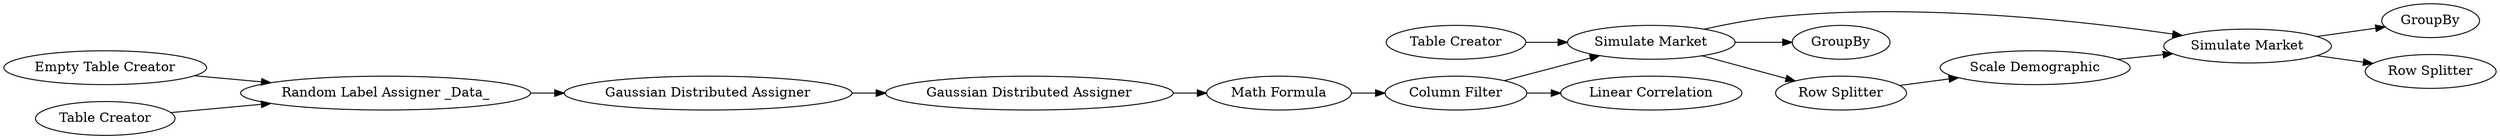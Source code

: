 digraph {
	"-6403432992439628058_14" [label=GroupBy]
	"-6403432992439628058_4" [label="Gaussian Distributed Assigner"]
	"-6403432992439628058_9" [label="Simulate Market"]
	"-6403432992439628058_17" [label="Linear Correlation"]
	"-6403432992439628058_12" [label="Simulate Market"]
	"-6403432992439628058_16" [label="Row Splitter"]
	"-6403432992439628058_13" [label=GroupBy]
	"-6403432992439628058_2" [label="Empty Table Creator"]
	"-6403432992439628058_3" [label="Random Label Assigner _Data_"]
	"-6403432992439628058_6" [label="Math Formula"]
	"-6403432992439628058_7" [label="Column Filter"]
	"-6403432992439628058_10" [label="Scale Demographic"]
	"-6403432992439628058_11" [label="Row Splitter"]
	"-6403432992439628058_5" [label="Gaussian Distributed Assigner"]
	"-6403432992439628058_1" [label="Table Creator"]
	"-6403432992439628058_8" [label="Table Creator"]
	"-6403432992439628058_4" -> "-6403432992439628058_5"
	"-6403432992439628058_12" -> "-6403432992439628058_14"
	"-6403432992439628058_11" -> "-6403432992439628058_10"
	"-6403432992439628058_5" -> "-6403432992439628058_6"
	"-6403432992439628058_9" -> "-6403432992439628058_12"
	"-6403432992439628058_1" -> "-6403432992439628058_3"
	"-6403432992439628058_2" -> "-6403432992439628058_3"
	"-6403432992439628058_8" -> "-6403432992439628058_9"
	"-6403432992439628058_6" -> "-6403432992439628058_7"
	"-6403432992439628058_9" -> "-6403432992439628058_11"
	"-6403432992439628058_7" -> "-6403432992439628058_17"
	"-6403432992439628058_7" -> "-6403432992439628058_9"
	"-6403432992439628058_9" -> "-6403432992439628058_13"
	"-6403432992439628058_10" -> "-6403432992439628058_12"
	"-6403432992439628058_12" -> "-6403432992439628058_16"
	"-6403432992439628058_3" -> "-6403432992439628058_4"
	rankdir=LR
}
